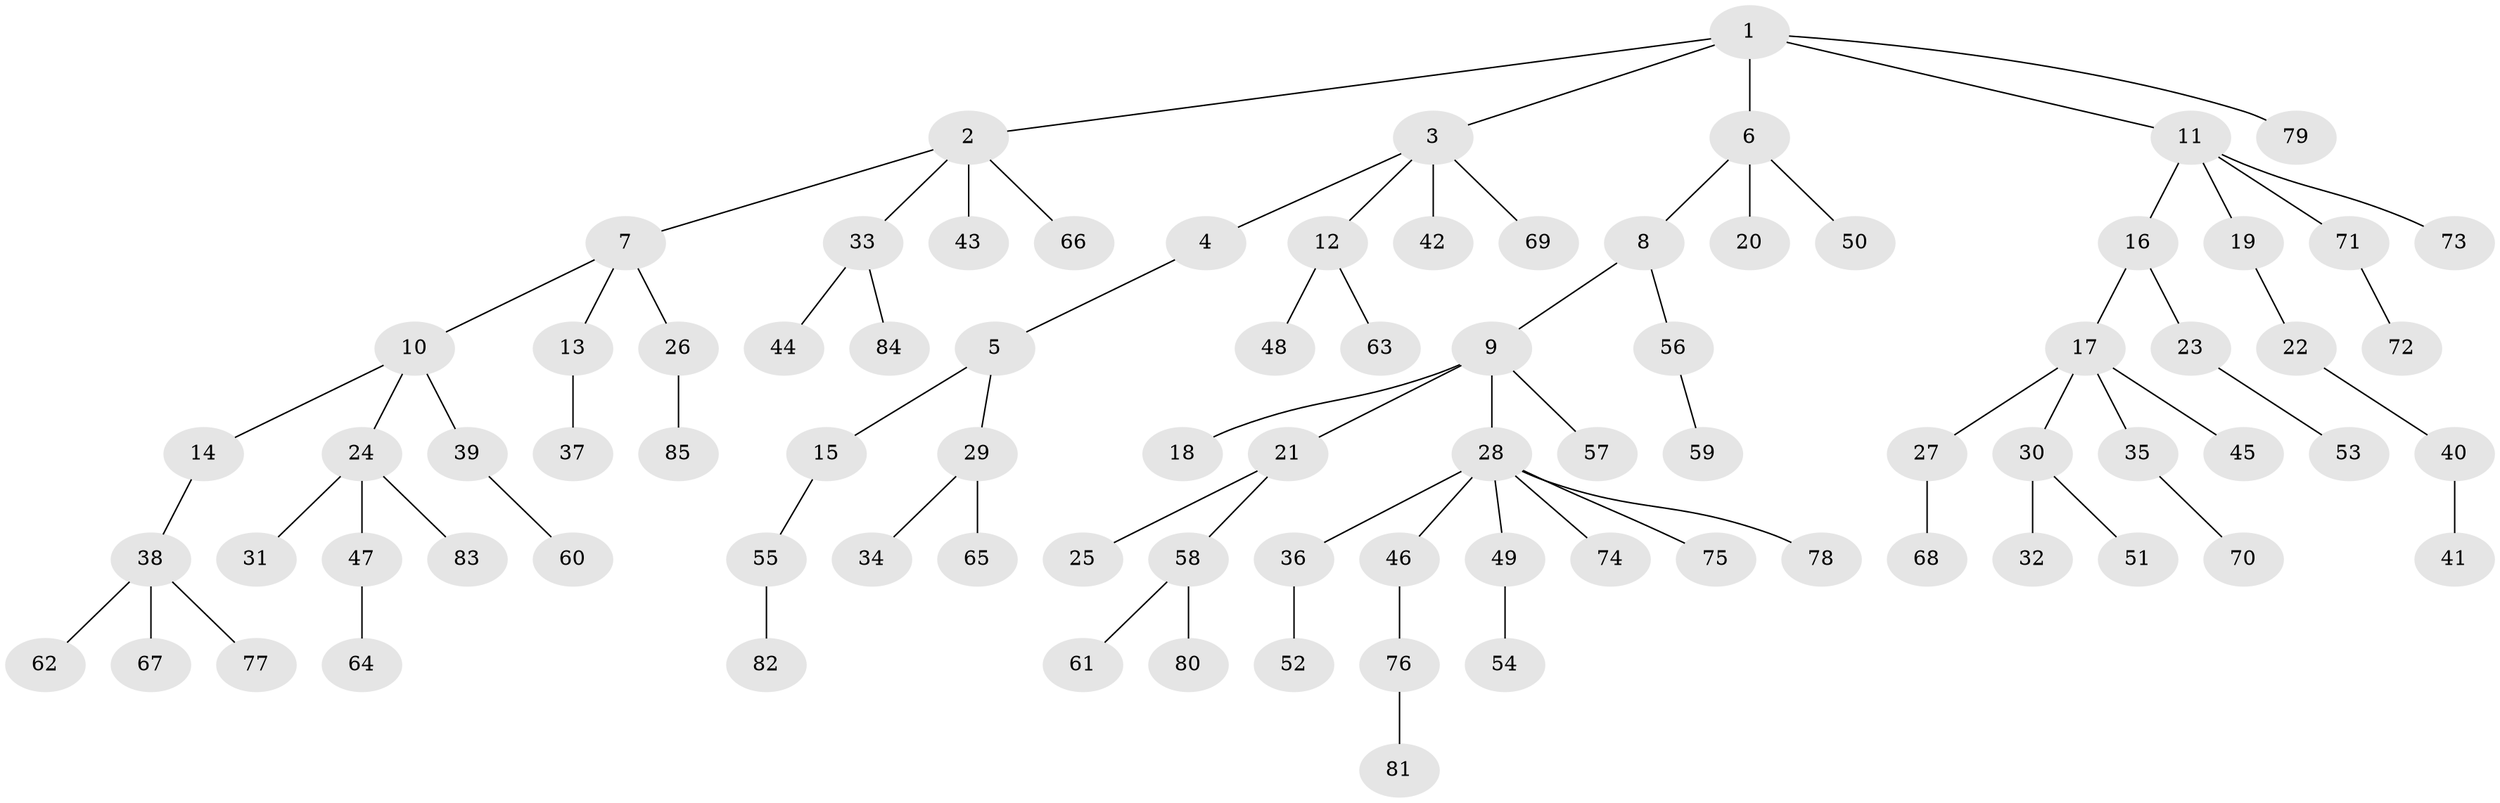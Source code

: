 // Generated by graph-tools (version 1.1) at 2025/50/03/09/25 03:50:17]
// undirected, 85 vertices, 84 edges
graph export_dot {
graph [start="1"]
  node [color=gray90,style=filled];
  1;
  2;
  3;
  4;
  5;
  6;
  7;
  8;
  9;
  10;
  11;
  12;
  13;
  14;
  15;
  16;
  17;
  18;
  19;
  20;
  21;
  22;
  23;
  24;
  25;
  26;
  27;
  28;
  29;
  30;
  31;
  32;
  33;
  34;
  35;
  36;
  37;
  38;
  39;
  40;
  41;
  42;
  43;
  44;
  45;
  46;
  47;
  48;
  49;
  50;
  51;
  52;
  53;
  54;
  55;
  56;
  57;
  58;
  59;
  60;
  61;
  62;
  63;
  64;
  65;
  66;
  67;
  68;
  69;
  70;
  71;
  72;
  73;
  74;
  75;
  76;
  77;
  78;
  79;
  80;
  81;
  82;
  83;
  84;
  85;
  1 -- 2;
  1 -- 3;
  1 -- 6;
  1 -- 11;
  1 -- 79;
  2 -- 7;
  2 -- 33;
  2 -- 43;
  2 -- 66;
  3 -- 4;
  3 -- 12;
  3 -- 42;
  3 -- 69;
  4 -- 5;
  5 -- 15;
  5 -- 29;
  6 -- 8;
  6 -- 20;
  6 -- 50;
  7 -- 10;
  7 -- 13;
  7 -- 26;
  8 -- 9;
  8 -- 56;
  9 -- 18;
  9 -- 21;
  9 -- 28;
  9 -- 57;
  10 -- 14;
  10 -- 24;
  10 -- 39;
  11 -- 16;
  11 -- 19;
  11 -- 71;
  11 -- 73;
  12 -- 48;
  12 -- 63;
  13 -- 37;
  14 -- 38;
  15 -- 55;
  16 -- 17;
  16 -- 23;
  17 -- 27;
  17 -- 30;
  17 -- 35;
  17 -- 45;
  19 -- 22;
  21 -- 25;
  21 -- 58;
  22 -- 40;
  23 -- 53;
  24 -- 31;
  24 -- 47;
  24 -- 83;
  26 -- 85;
  27 -- 68;
  28 -- 36;
  28 -- 46;
  28 -- 49;
  28 -- 74;
  28 -- 75;
  28 -- 78;
  29 -- 34;
  29 -- 65;
  30 -- 32;
  30 -- 51;
  33 -- 44;
  33 -- 84;
  35 -- 70;
  36 -- 52;
  38 -- 62;
  38 -- 67;
  38 -- 77;
  39 -- 60;
  40 -- 41;
  46 -- 76;
  47 -- 64;
  49 -- 54;
  55 -- 82;
  56 -- 59;
  58 -- 61;
  58 -- 80;
  71 -- 72;
  76 -- 81;
}
